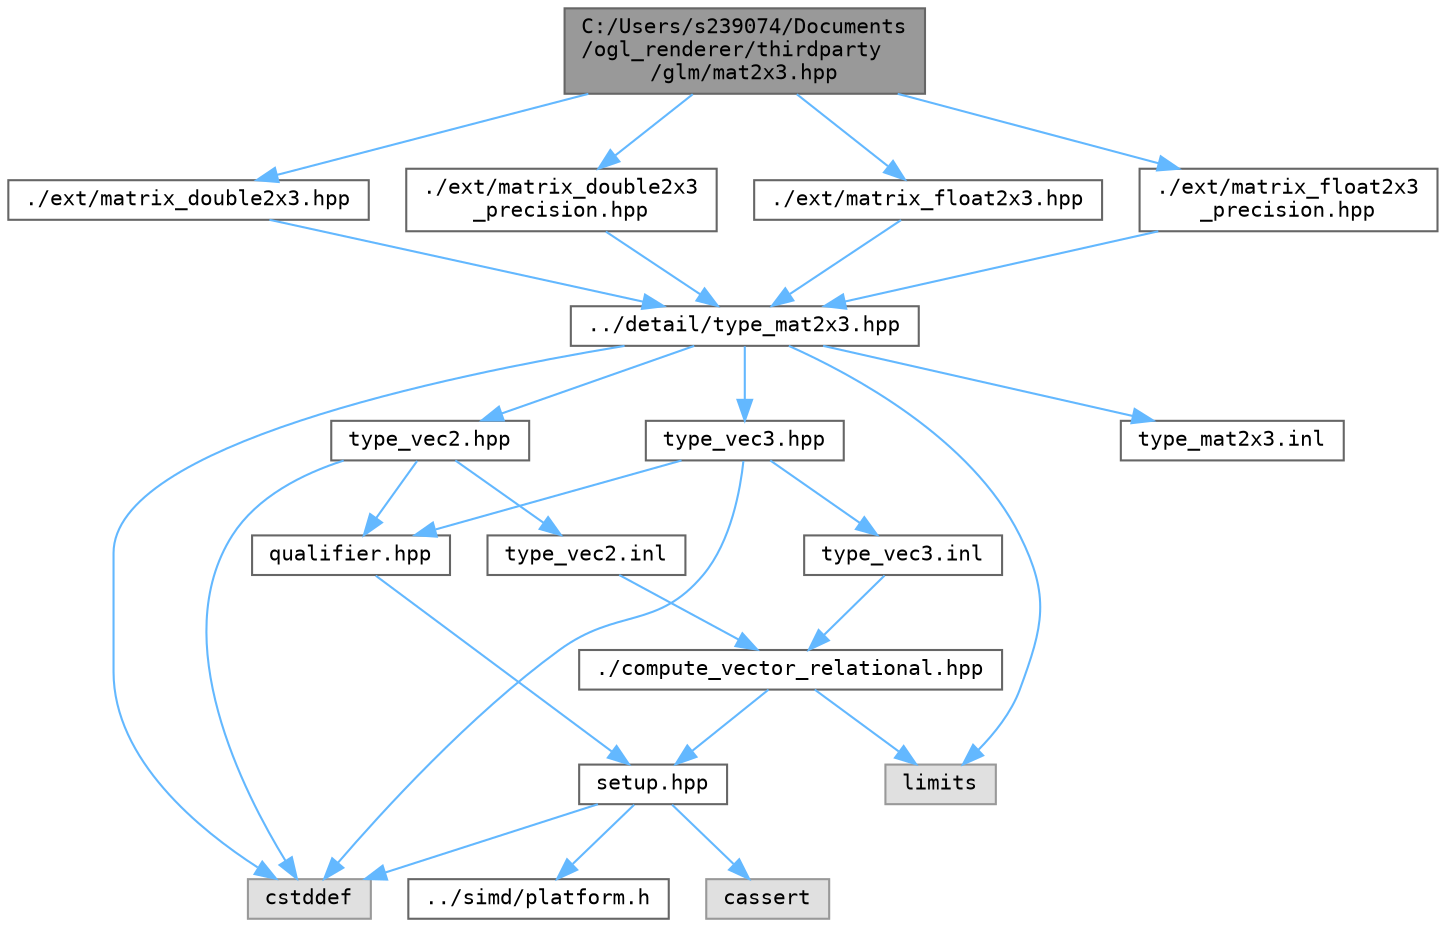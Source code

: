 digraph "C:/Users/s239074/Documents/ogl_renderer/thirdparty/glm/mat2x3.hpp"
{
 // LATEX_PDF_SIZE
  bgcolor="transparent";
  edge [fontname=Terminal,fontsize=10,labelfontname=Helvetica,labelfontsize=10];
  node [fontname=Terminal,fontsize=10,shape=box,height=0.2,width=0.4];
  Node1 [label="C:/Users/s239074/Documents\l/ogl_renderer/thirdparty\l/glm/mat2x3.hpp",height=0.2,width=0.4,color="gray40", fillcolor="grey60", style="filled", fontcolor="black",tooltip=" "];
  Node1 -> Node2 [color="steelblue1",style="solid"];
  Node2 [label="./ext/matrix_double2x3.hpp",height=0.2,width=0.4,color="grey40", fillcolor="white", style="filled",URL="$matrix__double2x3_8hpp.html",tooltip=" "];
  Node2 -> Node3 [color="steelblue1",style="solid"];
  Node3 [label="../detail/type_mat2x3.hpp",height=0.2,width=0.4,color="grey40", fillcolor="white", style="filled",URL="$type__mat2x3_8hpp.html",tooltip=" "];
  Node3 -> Node4 [color="steelblue1",style="solid"];
  Node4 [label="type_vec2.hpp",height=0.2,width=0.4,color="grey40", fillcolor="white", style="filled",URL="$type__vec2_8hpp.html",tooltip=" "];
  Node4 -> Node5 [color="steelblue1",style="solid"];
  Node5 [label="qualifier.hpp",height=0.2,width=0.4,color="grey40", fillcolor="white", style="filled",URL="$qualifier_8hpp.html",tooltip=" "];
  Node5 -> Node6 [color="steelblue1",style="solid"];
  Node6 [label="setup.hpp",height=0.2,width=0.4,color="grey40", fillcolor="white", style="filled",URL="$setup_8hpp.html",tooltip=" "];
  Node6 -> Node7 [color="steelblue1",style="solid"];
  Node7 [label="cassert",height=0.2,width=0.4,color="grey60", fillcolor="#E0E0E0", style="filled",tooltip=" "];
  Node6 -> Node8 [color="steelblue1",style="solid"];
  Node8 [label="cstddef",height=0.2,width=0.4,color="grey60", fillcolor="#E0E0E0", style="filled",tooltip=" "];
  Node6 -> Node9 [color="steelblue1",style="solid"];
  Node9 [label="../simd/platform.h",height=0.2,width=0.4,color="grey40", fillcolor="white", style="filled",URL="$platform_8h.html",tooltip=" "];
  Node4 -> Node8 [color="steelblue1",style="solid"];
  Node4 -> Node10 [color="steelblue1",style="solid"];
  Node10 [label="type_vec2.inl",height=0.2,width=0.4,color="grey40", fillcolor="white", style="filled",URL="$type__vec2_8inl.html",tooltip=" "];
  Node10 -> Node11 [color="steelblue1",style="solid"];
  Node11 [label="./compute_vector_relational.hpp",height=0.2,width=0.4,color="grey40", fillcolor="white", style="filled",URL="$compute__vector__relational_8hpp.html",tooltip=" "];
  Node11 -> Node6 [color="steelblue1",style="solid"];
  Node11 -> Node12 [color="steelblue1",style="solid"];
  Node12 [label="limits",height=0.2,width=0.4,color="grey60", fillcolor="#E0E0E0", style="filled",tooltip=" "];
  Node3 -> Node13 [color="steelblue1",style="solid"];
  Node13 [label="type_vec3.hpp",height=0.2,width=0.4,color="grey40", fillcolor="white", style="filled",URL="$type__vec3_8hpp.html",tooltip=" "];
  Node13 -> Node5 [color="steelblue1",style="solid"];
  Node13 -> Node8 [color="steelblue1",style="solid"];
  Node13 -> Node14 [color="steelblue1",style="solid"];
  Node14 [label="type_vec3.inl",height=0.2,width=0.4,color="grey40", fillcolor="white", style="filled",URL="$type__vec3_8inl.html",tooltip=" "];
  Node14 -> Node11 [color="steelblue1",style="solid"];
  Node3 -> Node12 [color="steelblue1",style="solid"];
  Node3 -> Node8 [color="steelblue1",style="solid"];
  Node3 -> Node15 [color="steelblue1",style="solid"];
  Node15 [label="type_mat2x3.inl",height=0.2,width=0.4,color="grey40", fillcolor="white", style="filled",URL="$type__mat2x3_8inl.html",tooltip=" "];
  Node1 -> Node16 [color="steelblue1",style="solid"];
  Node16 [label="./ext/matrix_double2x3\l_precision.hpp",height=0.2,width=0.4,color="grey40", fillcolor="white", style="filled",URL="$matrix__double2x3__precision_8hpp.html",tooltip=" "];
  Node16 -> Node3 [color="steelblue1",style="solid"];
  Node1 -> Node17 [color="steelblue1",style="solid"];
  Node17 [label="./ext/matrix_float2x3.hpp",height=0.2,width=0.4,color="grey40", fillcolor="white", style="filled",URL="$matrix__float2x3_8hpp.html",tooltip=" "];
  Node17 -> Node3 [color="steelblue1",style="solid"];
  Node1 -> Node18 [color="steelblue1",style="solid"];
  Node18 [label="./ext/matrix_float2x3\l_precision.hpp",height=0.2,width=0.4,color="grey40", fillcolor="white", style="filled",URL="$matrix__float2x3__precision_8hpp.html",tooltip=" "];
  Node18 -> Node3 [color="steelblue1",style="solid"];
}
